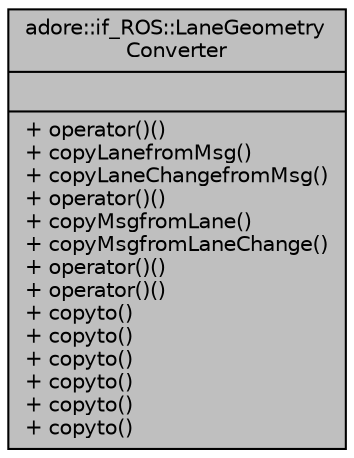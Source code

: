 digraph "adore::if_ROS::LaneGeometryConverter"
{
 // LATEX_PDF_SIZE
  edge [fontname="Helvetica",fontsize="10",labelfontname="Helvetica",labelfontsize="10"];
  node [fontname="Helvetica",fontsize="10",shape=record];
  Node1 [label="{adore::if_ROS::LaneGeometry\lConverter\n||+ operator()()\l+ copyLanefromMsg()\l+ copyLaneChangefromMsg()\l+ operator()()\l+ copyMsgfromLane()\l+ copyMsgfromLaneChange()\l+ operator()()\l+ operator()()\l+ copyto()\l+ copyto()\l+ copyto()\l+ copyto()\l+ copyto()\l+ copyto()\l}",height=0.2,width=0.4,color="black", fillcolor="grey75", style="filled", fontcolor="black",tooltip=" "];
}
